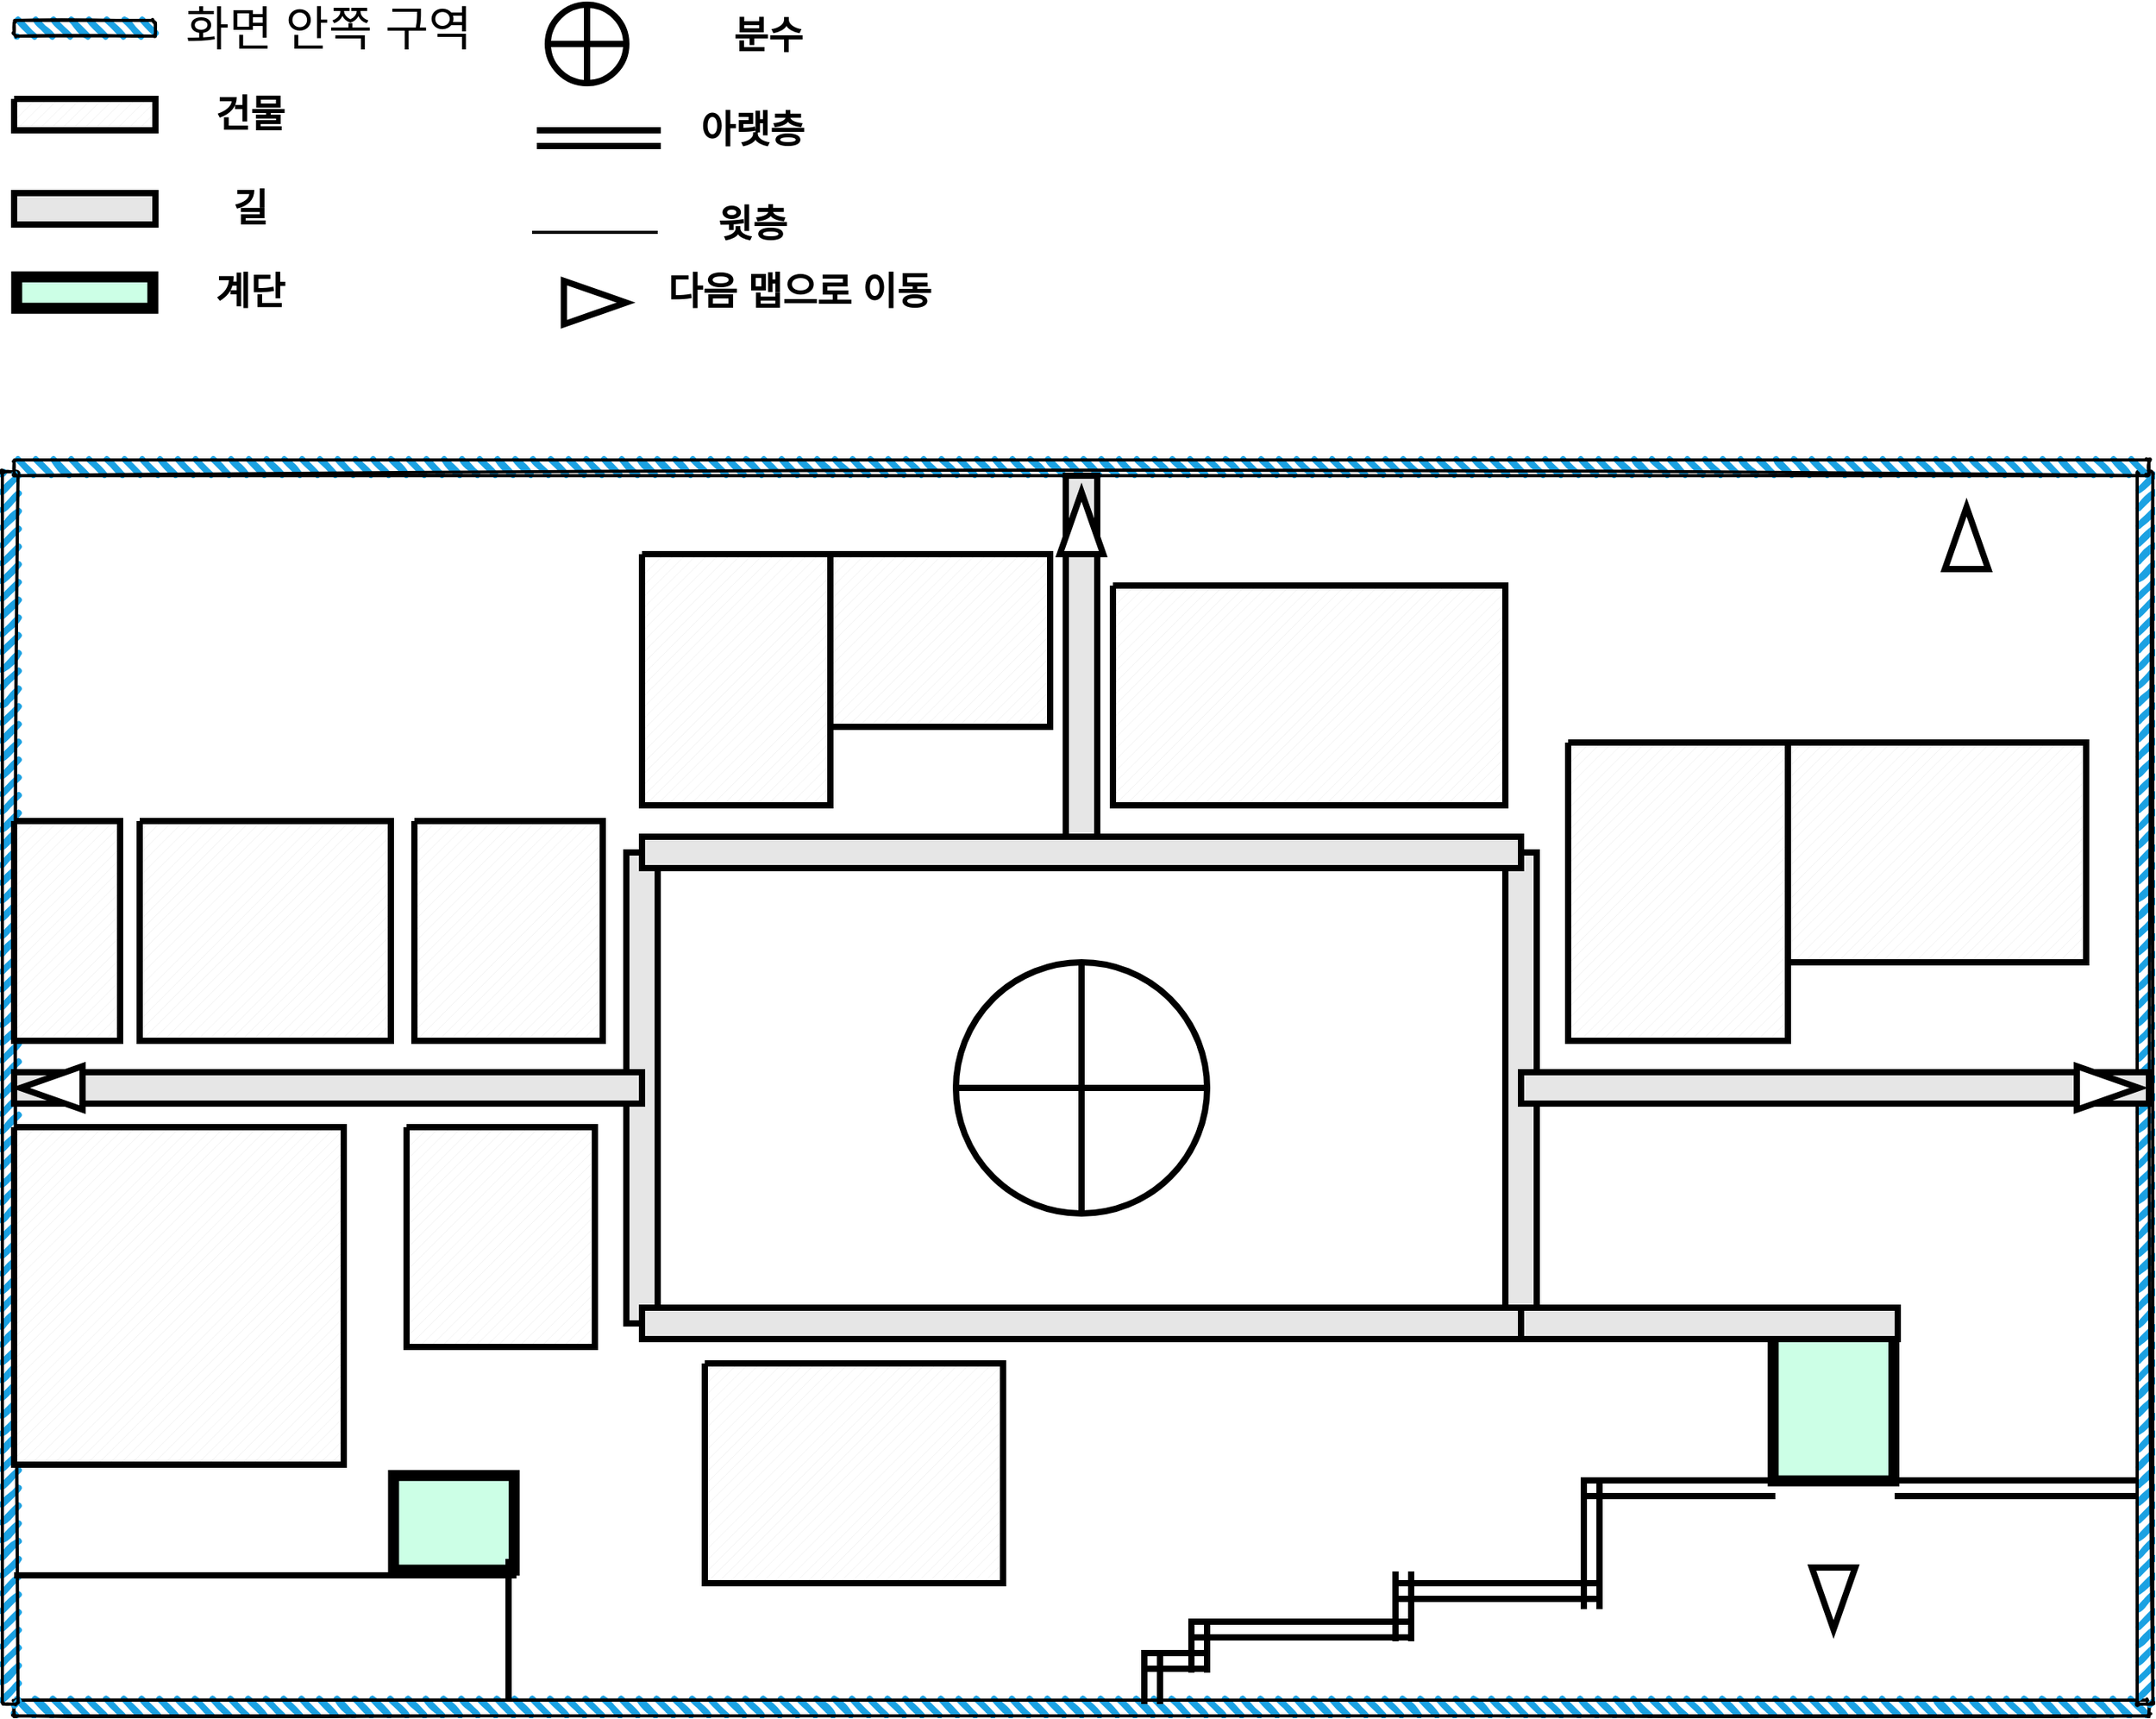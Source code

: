 <mxfile version="14.6.1" type="github">
  <diagram name="Page-1" id="42789a77-a242-8287-6e28-9cd8cfd52e62">
    <mxGraphModel dx="2720" dy="2246" grid="1" gridSize="10" guides="1" tooltips="1" connect="1" arrows="1" fold="1" page="1" pageScale="1" pageWidth="1100" pageHeight="850" background="#ffffff" math="0" shadow="0">
      <root>
        <mxCell id="0" />
        <mxCell id="1" parent="0" />
        <mxCell id="HubKR3QYWPAaxfISEmm5-39" value="" style="verticalLabelPosition=bottom;verticalAlign=top;html=1;shape=mxgraph.basic.patternFillRect;fillStyle=diag;step=5;fillStrokeWidth=0.2;fillStrokeColor=#dddddd;strokeWidth=4;gradientColor=#ffffff;fillColor=#FFFFFF;gradientDirection=south;shadow=0;sketch=0;" vertex="1" parent="1">
          <mxGeometry x="-180" y="-340" width="160" height="110" as="geometry" />
        </mxCell>
        <mxCell id="HubKR3QYWPAaxfISEmm5-28" value="" style="rounded=0;whiteSpace=wrap;html=1;strokeWidth=7;rotation=90;fillColor=#CCFFE6;" vertex="1" parent="1">
          <mxGeometry x="428.92" y="161.73" width="100.3" height="76.87" as="geometry" />
        </mxCell>
        <mxCell id="HubKR3QYWPAaxfISEmm5-3" value="" style="rounded=1;whiteSpace=wrap;html=1;strokeWidth=2;fillWeight=4;hachureGap=8;hachureAngle=45;fillColor=#1ba1e2;sketch=1;" vertex="1" parent="1">
          <mxGeometry x="-680" y="390" width="1360" height="10" as="geometry" />
        </mxCell>
        <mxCell id="HubKR3QYWPAaxfISEmm5-7" value="" style="rounded=1;whiteSpace=wrap;html=1;strokeWidth=2;fillWeight=4;hachureGap=8;hachureAngle=45;fillColor=#1ba1e2;sketch=1;rotation=90;" vertex="1" parent="1">
          <mxGeometry x="-1075" y="-5" width="785" height="10" as="geometry" />
        </mxCell>
        <mxCell id="HubKR3QYWPAaxfISEmm5-10" value="" style="rounded=1;whiteSpace=wrap;html=1;strokeWidth=2;fillWeight=4;hachureGap=8;hachureAngle=45;fillColor=#1ba1e2;sketch=1;rotation=90;" vertex="1" parent="1">
          <mxGeometry x="285" y="-5" width="785" height="10" as="geometry" />
        </mxCell>
        <mxCell id="HubKR3QYWPAaxfISEmm5-12" value="" style="rounded=1;whiteSpace=wrap;html=1;strokeWidth=2;fillWeight=4;hachureGap=8;hachureAngle=45;fillColor=#1ba1e2;sketch=1;" vertex="1" parent="1">
          <mxGeometry x="-680" y="-400" width="1360" height="10" as="geometry" />
        </mxCell>
        <mxCell id="HubKR3QYWPAaxfISEmm5-13" value="" style="rounded=1;whiteSpace=wrap;html=1;strokeWidth=2;fillWeight=4;hachureGap=8;hachureAngle=45;fillColor=#1ba1e2;sketch=1;" vertex="1" parent="1">
          <mxGeometry x="-680" y="-680" width="90" height="10" as="geometry" />
        </mxCell>
        <mxCell id="HubKR3QYWPAaxfISEmm5-14" value="" style="verticalLabelPosition=bottom;verticalAlign=top;html=1;shape=mxgraph.basic.patternFillRect;fillStyle=diag;step=5;fillStrokeWidth=0.2;fillStrokeColor=#dddddd;strokeWidth=4;" vertex="1" parent="1">
          <mxGeometry x="-680" y="-630" width="90" height="20" as="geometry" />
        </mxCell>
        <mxCell id="HubKR3QYWPAaxfISEmm5-21" value="" style="rounded=0;whiteSpace=wrap;html=1;strokeWidth=4;fillColor=#E6E6E6;" vertex="1" parent="1">
          <mxGeometry x="-290" y="-150" width="20" height="300" as="geometry" />
        </mxCell>
        <mxCell id="HubKR3QYWPAaxfISEmm5-23" value="" style="rounded=0;whiteSpace=wrap;html=1;strokeWidth=4;fillColor=#E6E6E6;" vertex="1" parent="1">
          <mxGeometry x="270" y="-150" width="20" height="300" as="geometry" />
        </mxCell>
        <mxCell id="HubKR3QYWPAaxfISEmm5-24" value="" style="rounded=0;whiteSpace=wrap;html=1;strokeWidth=4;fillColor=#E6E6E6;" vertex="1" parent="1">
          <mxGeometry x="-10" y="-390" width="20" height="240" as="geometry" />
        </mxCell>
        <mxCell id="HubKR3QYWPAaxfISEmm5-25" value="" style="rounded=0;whiteSpace=wrap;html=1;strokeWidth=4;fillColor=#E6E6E6;rotation=90;" vertex="1" parent="1">
          <mxGeometry x="385" y="25" width="20" height="250" as="geometry" />
        </mxCell>
        <mxCell id="HubKR3QYWPAaxfISEmm5-20" value="" style="rounded=0;whiteSpace=wrap;html=1;strokeWidth=4;fillColor=#E6E6E6;" vertex="1" parent="1">
          <mxGeometry x="-280" y="140" width="560" height="20" as="geometry" />
        </mxCell>
        <mxCell id="HubKR3QYWPAaxfISEmm5-19" value="" style="rounded=0;whiteSpace=wrap;html=1;strokeWidth=4;fillColor=#E6E6E6;" vertex="1" parent="1">
          <mxGeometry x="-280" y="-160" width="560" height="20" as="geometry" />
        </mxCell>
        <mxCell id="HubKR3QYWPAaxfISEmm5-26" value="" style="rounded=0;whiteSpace=wrap;html=1;strokeWidth=4;fillColor=#E6E6E6;" vertex="1" parent="1">
          <mxGeometry x="-680" y="-10" width="400" height="20" as="geometry" />
        </mxCell>
        <mxCell id="HubKR3QYWPAaxfISEmm5-27" value="" style="rounded=0;whiteSpace=wrap;html=1;strokeWidth=4;fillColor=#E6E6E6;" vertex="1" parent="1">
          <mxGeometry x="280" y="-10" width="400" height="20" as="geometry" />
        </mxCell>
        <mxCell id="HubKR3QYWPAaxfISEmm5-29" value="" style="rounded=0;whiteSpace=wrap;html=1;strokeWidth=4;fillColor=#E6E6E6;" vertex="1" parent="1">
          <mxGeometry x="-680" y="-570" width="90" height="20" as="geometry" />
        </mxCell>
        <mxCell id="HubKR3QYWPAaxfISEmm5-33" value="" style="rounded=0;whiteSpace=wrap;html=1;strokeWidth=7;rotation=90;fillColor=#CCFFE6;" vertex="1" parent="1">
          <mxGeometry x="-430" y="238.6" width="60.3" height="76.87" as="geometry" />
        </mxCell>
        <mxCell id="HubKR3QYWPAaxfISEmm5-34" value="" style="line;strokeWidth=4;html=1;perimeter=backbonePerimeter;points=[];outlineConnect=0;fillColor=#CCFFE6;gradientColor=#ffffff;" vertex="1" parent="1">
          <mxGeometry x="-680" y="305.47" width="320" height="10" as="geometry" />
        </mxCell>
        <mxCell id="HubKR3QYWPAaxfISEmm5-35" value="" style="line;strokeWidth=4;html=1;perimeter=backbonePerimeter;points=[];outlineConnect=0;fillColor=#CCFFE6;gradientColor=#ffffff;rotation=90;" vertex="1" parent="1">
          <mxGeometry x="-410" y="340" width="90" height="10" as="geometry" />
        </mxCell>
        <mxCell id="HubKR3QYWPAaxfISEmm5-36" value="" style="rounded=0;whiteSpace=wrap;html=1;strokeWidth=7;rotation=90;fillColor=#CCFFE6;" vertex="1" parent="1">
          <mxGeometry x="-645" y="-550" width="20" height="86.72" as="geometry" />
        </mxCell>
        <mxCell id="HubKR3QYWPAaxfISEmm5-38" value="" style="verticalLabelPosition=bottom;verticalAlign=top;html=1;shape=mxgraph.basic.patternFillRect;fillStyle=diag;step=5;fillStrokeWidth=0.2;fillStrokeColor=#dddddd;strokeWidth=4;gradientColor=#ffffff;fillColor=#FFFFFF;gradientDirection=south;shadow=0;sketch=0;" vertex="1" parent="1">
          <mxGeometry x="-280" y="-340" width="120" height="160" as="geometry" />
        </mxCell>
        <mxCell id="HubKR3QYWPAaxfISEmm5-42" value="" style="verticalLabelPosition=bottom;verticalAlign=top;html=1;shape=mxgraph.basic.patternFillRect;fillStyle=diag;step=5;fillStrokeWidth=0.2;fillStrokeColor=#dddddd;shadow=0;sketch=0;strokeWidth=4;fillColor=#FFFFFF;gradientColor=#FFFFFF;" vertex="1" parent="1">
          <mxGeometry x="-425" y="-170" width="120" height="140" as="geometry" />
        </mxCell>
        <mxCell id="HubKR3QYWPAaxfISEmm5-43" value="" style="verticalLabelPosition=bottom;verticalAlign=top;html=1;shape=mxgraph.basic.patternFillRect;fillStyle=diag;step=5;fillStrokeWidth=0.2;fillStrokeColor=#dddddd;shadow=0;sketch=0;strokeWidth=4;fillColor=#FFFFFF;gradientColor=#FFFFFF;" vertex="1" parent="1">
          <mxGeometry x="-600" y="-170" width="160" height="140" as="geometry" />
        </mxCell>
        <mxCell id="HubKR3QYWPAaxfISEmm5-44" value="" style="verticalLabelPosition=bottom;verticalAlign=top;html=1;shape=mxgraph.basic.patternFillRect;fillStyle=diag;step=5;fillStrokeWidth=0.2;fillStrokeColor=#dddddd;shadow=0;sketch=0;strokeWidth=4;fillColor=#FFFFFF;gradientColor=#FFFFFF;" vertex="1" parent="1">
          <mxGeometry x="-680" y="-170" width="67.5" height="140" as="geometry" />
        </mxCell>
        <mxCell id="HubKR3QYWPAaxfISEmm5-45" value="" style="verticalLabelPosition=bottom;verticalAlign=top;html=1;shape=mxgraph.basic.patternFillRect;fillStyle=diag;step=5;fillStrokeWidth=0.2;fillStrokeColor=#dddddd;shadow=0;sketch=0;strokeWidth=4;fillColor=#FFFFFF;gradientColor=#FFFFFF;" vertex="1" parent="1">
          <mxGeometry x="-430" y="25" width="120" height="140" as="geometry" />
        </mxCell>
        <mxCell id="HubKR3QYWPAaxfISEmm5-46" value="" style="verticalLabelPosition=bottom;verticalAlign=top;html=1;shape=mxgraph.basic.patternFillRect;fillStyle=diag;step=5;fillStrokeWidth=0.2;fillStrokeColor=#dddddd;shadow=0;sketch=0;strokeWidth=4;fillColor=#FFFFFF;gradientColor=#FFFFFF;" vertex="1" parent="1">
          <mxGeometry x="-240" y="175.47" width="190" height="140" as="geometry" />
        </mxCell>
        <mxCell id="HubKR3QYWPAaxfISEmm5-47" value="" style="verticalLabelPosition=bottom;verticalAlign=top;html=1;shape=mxgraph.basic.patternFillRect;fillStyle=diag;step=5;fillStrokeWidth=0.2;fillStrokeColor=#dddddd;shadow=0;sketch=0;strokeWidth=4;fillColor=#FFFFFF;gradientColor=#FFFFFF;" vertex="1" parent="1">
          <mxGeometry x="20" y="-320" width="250" height="140" as="geometry" />
        </mxCell>
        <mxCell id="HubKR3QYWPAaxfISEmm5-49" value="" style="verticalLabelPosition=bottom;verticalAlign=top;html=1;shape=mxgraph.basic.patternFillRect;fillStyle=diag;step=5;fillStrokeWidth=0.2;fillStrokeColor=#dddddd;strokeWidth=4;gradientColor=#ffffff;fillColor=#FFFFFF;gradientDirection=south;shadow=0;sketch=0;" vertex="1" parent="1">
          <mxGeometry x="410" y="-220" width="230" height="140" as="geometry" />
        </mxCell>
        <mxCell id="HubKR3QYWPAaxfISEmm5-50" value="" style="verticalLabelPosition=bottom;verticalAlign=top;html=1;shape=mxgraph.basic.patternFillRect;fillStyle=diag;step=5;fillStrokeWidth=0.2;fillStrokeColor=#dddddd;strokeWidth=4;gradientColor=#ffffff;fillColor=#FFFFFF;gradientDirection=south;shadow=0;sketch=0;" vertex="1" parent="1">
          <mxGeometry x="310" y="-220" width="140" height="190" as="geometry" />
        </mxCell>
        <mxCell id="HubKR3QYWPAaxfISEmm5-51" value="" style="shape=orEllipse;perimeter=ellipsePerimeter;whiteSpace=wrap;html=1;backgroundOutline=1;shadow=0;sketch=0;strokeWidth=4;fillColor=#FFFFFF;gradientColor=#FFFFFF;" vertex="1" parent="1">
          <mxGeometry x="-80" y="-80" width="160" height="160" as="geometry" />
        </mxCell>
        <mxCell id="HubKR3QYWPAaxfISEmm5-52" value="" style="shape=orEllipse;perimeter=ellipsePerimeter;whiteSpace=wrap;html=1;backgroundOutline=1;shadow=0;sketch=0;strokeWidth=4;fillColor=#FFFFFF;gradientColor=#FFFFFF;" vertex="1" parent="1">
          <mxGeometry x="-340" y="-690" width="50" height="50" as="geometry" />
        </mxCell>
        <mxCell id="HubKR3QYWPAaxfISEmm5-53" value="" style="html=1;shadow=0;dashed=0;align=center;verticalAlign=middle;shape=mxgraph.arrows2.arrow;dy=0.6;dx=40;direction=south;notch=0;sketch=0;strokeWidth=4;fillColor=#FFFFFF;gradientColor=#FFFFFF;" vertex="1" parent="1">
          <mxGeometry x="465.24" y="305.47" width="27.67" height="39.53" as="geometry" />
        </mxCell>
        <mxCell id="HubKR3QYWPAaxfISEmm5-54" value="" style="html=1;shadow=0;dashed=0;align=center;verticalAlign=middle;shape=mxgraph.arrows2.arrow;dy=0.6;dx=40;direction=south;notch=0;sketch=0;strokeWidth=4;fillColor=#FFFFFF;gradientColor=#FFFFFF;rotation=-90;" vertex="1" parent="1">
          <mxGeometry x="640" y="-19.76" width="27.67" height="39.53" as="geometry" />
        </mxCell>
        <mxCell id="HubKR3QYWPAaxfISEmm5-55" value="" style="html=1;shadow=0;dashed=0;align=center;verticalAlign=middle;shape=mxgraph.arrows2.arrow;dy=0.6;dx=40;direction=south;notch=0;sketch=0;strokeWidth=4;fillColor=#FFFFFF;gradientColor=#FFFFFF;rotation=-180;" vertex="1" parent="1">
          <mxGeometry x="-13.83" y="-379.53" width="27.67" height="39.53" as="geometry" />
        </mxCell>
        <mxCell id="HubKR3QYWPAaxfISEmm5-56" value="" style="html=1;shadow=0;dashed=0;align=center;verticalAlign=middle;shape=mxgraph.arrows2.arrow;dy=0.6;dx=40;direction=south;notch=0;sketch=0;strokeWidth=4;fillColor=#FFFFFF;gradientColor=#FFFFFF;rotation=90;" vertex="1" parent="1">
          <mxGeometry x="-670" y="-19.76" width="27.67" height="39.53" as="geometry" />
        </mxCell>
        <mxCell id="HubKR3QYWPAaxfISEmm5-57" value="" style="shape=partialRectangle;whiteSpace=wrap;html=1;left=0;right=0;fillColor=none;shadow=0;sketch=0;strokeWidth=4;" vertex="1" parent="1">
          <mxGeometry x="320" y="250" width="120" height="10" as="geometry" />
        </mxCell>
        <mxCell id="HubKR3QYWPAaxfISEmm5-58" value="" style="shape=partialRectangle;whiteSpace=wrap;html=1;left=0;right=0;fillColor=none;shadow=0;sketch=0;strokeWidth=4;" vertex="1" parent="1">
          <mxGeometry x="200" y="315.47" width="130" height="10" as="geometry" />
        </mxCell>
        <mxCell id="HubKR3QYWPAaxfISEmm5-59" value="" style="shape=partialRectangle;whiteSpace=wrap;html=1;left=0;right=0;fillColor=none;shadow=0;sketch=0;strokeWidth=4;" vertex="1" parent="1">
          <mxGeometry x="70" y="340" width="140" height="10" as="geometry" />
        </mxCell>
        <mxCell id="HubKR3QYWPAaxfISEmm5-60" value="" style="shape=partialRectangle;whiteSpace=wrap;html=1;left=0;right=0;fillColor=none;shadow=0;sketch=0;strokeWidth=4;" vertex="1" parent="1">
          <mxGeometry x="40" y="360" width="40" height="10" as="geometry" />
        </mxCell>
        <mxCell id="HubKR3QYWPAaxfISEmm5-64" value="" style="shape=partialRectangle;whiteSpace=wrap;html=1;bottom=0;top=0;fillColor=none;shadow=0;sketch=0;strokeWidth=4;" vertex="1" parent="1">
          <mxGeometry x="320" y="250" width="10" height="80" as="geometry" />
        </mxCell>
        <mxCell id="HubKR3QYWPAaxfISEmm5-65" value="" style="shape=partialRectangle;whiteSpace=wrap;html=1;bottom=0;top=0;fillColor=none;shadow=0;sketch=0;strokeWidth=4;" vertex="1" parent="1">
          <mxGeometry x="200" y="310" width="10" height="40.47" as="geometry" />
        </mxCell>
        <mxCell id="HubKR3QYWPAaxfISEmm5-66" value="" style="shape=partialRectangle;whiteSpace=wrap;html=1;bottom=0;top=0;fillColor=none;shadow=0;sketch=0;strokeWidth=4;" vertex="1" parent="1">
          <mxGeometry x="70" y="340" width="10" height="30.47" as="geometry" />
        </mxCell>
        <mxCell id="HubKR3QYWPAaxfISEmm5-67" value="" style="shape=partialRectangle;whiteSpace=wrap;html=1;bottom=0;top=0;fillColor=none;shadow=0;sketch=0;strokeWidth=4;" vertex="1" parent="1">
          <mxGeometry x="40" y="360" width="10" height="30.47" as="geometry" />
        </mxCell>
        <mxCell id="HubKR3QYWPAaxfISEmm5-68" value="" style="shape=partialRectangle;whiteSpace=wrap;html=1;left=0;right=0;fillColor=none;shadow=0;sketch=0;strokeWidth=4;" vertex="1" parent="1">
          <mxGeometry x="520" y="250" width="150" height="10" as="geometry" />
        </mxCell>
        <mxCell id="HubKR3QYWPAaxfISEmm5-69" value="" style="shape=partialRectangle;whiteSpace=wrap;html=1;left=0;right=0;fillColor=none;shadow=0;sketch=0;strokeWidth=4;" vertex="1" parent="1">
          <mxGeometry x="-345" y="-610" width="75" height="10" as="geometry" />
        </mxCell>
        <mxCell id="HubKR3QYWPAaxfISEmm5-73" value="&lt;span style=&quot;font-size: 30px&quot;&gt;화면 안쪽 구역&lt;/span&gt;" style="text;html=1;align=center;verticalAlign=middle;resizable=0;points=[];autosize=1;strokeColor=none;" vertex="1" parent="1">
          <mxGeometry x="-585" y="-690" width="210" height="30" as="geometry" />
        </mxCell>
        <mxCell id="HubKR3QYWPAaxfISEmm5-74" value="건물" style="text;strokeColor=none;fillColor=none;html=1;fontSize=24;fontStyle=1;verticalAlign=middle;align=center;shadow=0;sketch=0;" vertex="1" parent="1">
          <mxGeometry x="-580" y="-640" width="100" height="40" as="geometry" />
        </mxCell>
        <mxCell id="HubKR3QYWPAaxfISEmm5-75" value="길" style="text;strokeColor=none;fillColor=none;html=1;fontSize=24;fontStyle=1;verticalAlign=middle;align=center;shadow=0;sketch=0;" vertex="1" parent="1">
          <mxGeometry x="-580" y="-580" width="100" height="40" as="geometry" />
        </mxCell>
        <mxCell id="HubKR3QYWPAaxfISEmm5-76" value="분수" style="text;strokeColor=none;fillColor=none;html=1;fontSize=24;fontStyle=1;verticalAlign=middle;align=center;shadow=0;sketch=0;" vertex="1" parent="1">
          <mxGeometry x="-250" y="-690" width="100" height="40" as="geometry" />
        </mxCell>
        <mxCell id="HubKR3QYWPAaxfISEmm5-77" value="아랫층" style="text;strokeColor=none;fillColor=none;html=1;fontSize=24;fontStyle=1;verticalAlign=middle;align=center;shadow=0;sketch=0;" vertex="1" parent="1">
          <mxGeometry x="-260" y="-630" width="100" height="40" as="geometry" />
        </mxCell>
        <mxCell id="HubKR3QYWPAaxfISEmm5-78" value="" style="line;strokeWidth=2;html=1;shadow=0;sketch=0;fillColor=#FFFFFF;gradientColor=#FFFFFF;" vertex="1" parent="1">
          <mxGeometry x="-350" y="-550" width="80" height="10" as="geometry" />
        </mxCell>
        <mxCell id="HubKR3QYWPAaxfISEmm5-79" value="윗층" style="text;strokeColor=none;fillColor=none;html=1;fontSize=24;fontStyle=1;verticalAlign=middle;align=center;shadow=0;sketch=0;" vertex="1" parent="1">
          <mxGeometry x="-260" y="-570" width="100" height="40" as="geometry" />
        </mxCell>
        <mxCell id="HubKR3QYWPAaxfISEmm5-80" value="계단" style="text;strokeColor=none;fillColor=none;html=1;fontSize=24;fontStyle=1;verticalAlign=middle;align=center;shadow=0;sketch=0;" vertex="1" parent="1">
          <mxGeometry x="-580" y="-526.64" width="100" height="40" as="geometry" />
        </mxCell>
        <mxCell id="HubKR3QYWPAaxfISEmm5-81" value="" style="html=1;shadow=0;dashed=0;align=center;verticalAlign=middle;shape=mxgraph.arrows2.arrow;dy=0.6;dx=40;direction=south;notch=0;sketch=0;strokeWidth=4;fillColor=#FFFFFF;gradientColor=#FFFFFF;rotation=-180;" vertex="1" parent="1">
          <mxGeometry x="550" y="-370" width="27.67" height="39.53" as="geometry" />
        </mxCell>
        <mxCell id="HubKR3QYWPAaxfISEmm5-86" value="" style="html=1;shadow=0;dashed=0;align=center;verticalAlign=middle;shape=mxgraph.arrows2.arrow;dy=0.6;dx=40;direction=south;notch=0;sketch=0;strokeWidth=4;fillColor=#FFFFFF;gradientColor=#FFFFFF;rotation=-90;" vertex="1" parent="1">
          <mxGeometry x="-323.83" y="-520" width="27.67" height="39.53" as="geometry" />
        </mxCell>
        <mxCell id="HubKR3QYWPAaxfISEmm5-87" value="다음 맵으로 이동" style="text;strokeColor=none;fillColor=none;html=1;fontSize=24;fontStyle=1;verticalAlign=middle;align=center;shadow=0;sketch=0;" vertex="1" parent="1">
          <mxGeometry x="-230" y="-526.64" width="100" height="40" as="geometry" />
        </mxCell>
        <mxCell id="HubKR3QYWPAaxfISEmm5-91" value="" style="verticalLabelPosition=bottom;verticalAlign=top;html=1;shape=mxgraph.basic.patternFillRect;fillStyle=diag;step=5;fillStrokeWidth=0.2;fillStrokeColor=#dddddd;shadow=0;sketch=0;strokeWidth=4;fillColor=#FFFFFF;gradientColor=#FFFFFF;" vertex="1" parent="1">
          <mxGeometry x="-680" y="25" width="210" height="215" as="geometry" />
        </mxCell>
      </root>
    </mxGraphModel>
  </diagram>
</mxfile>
